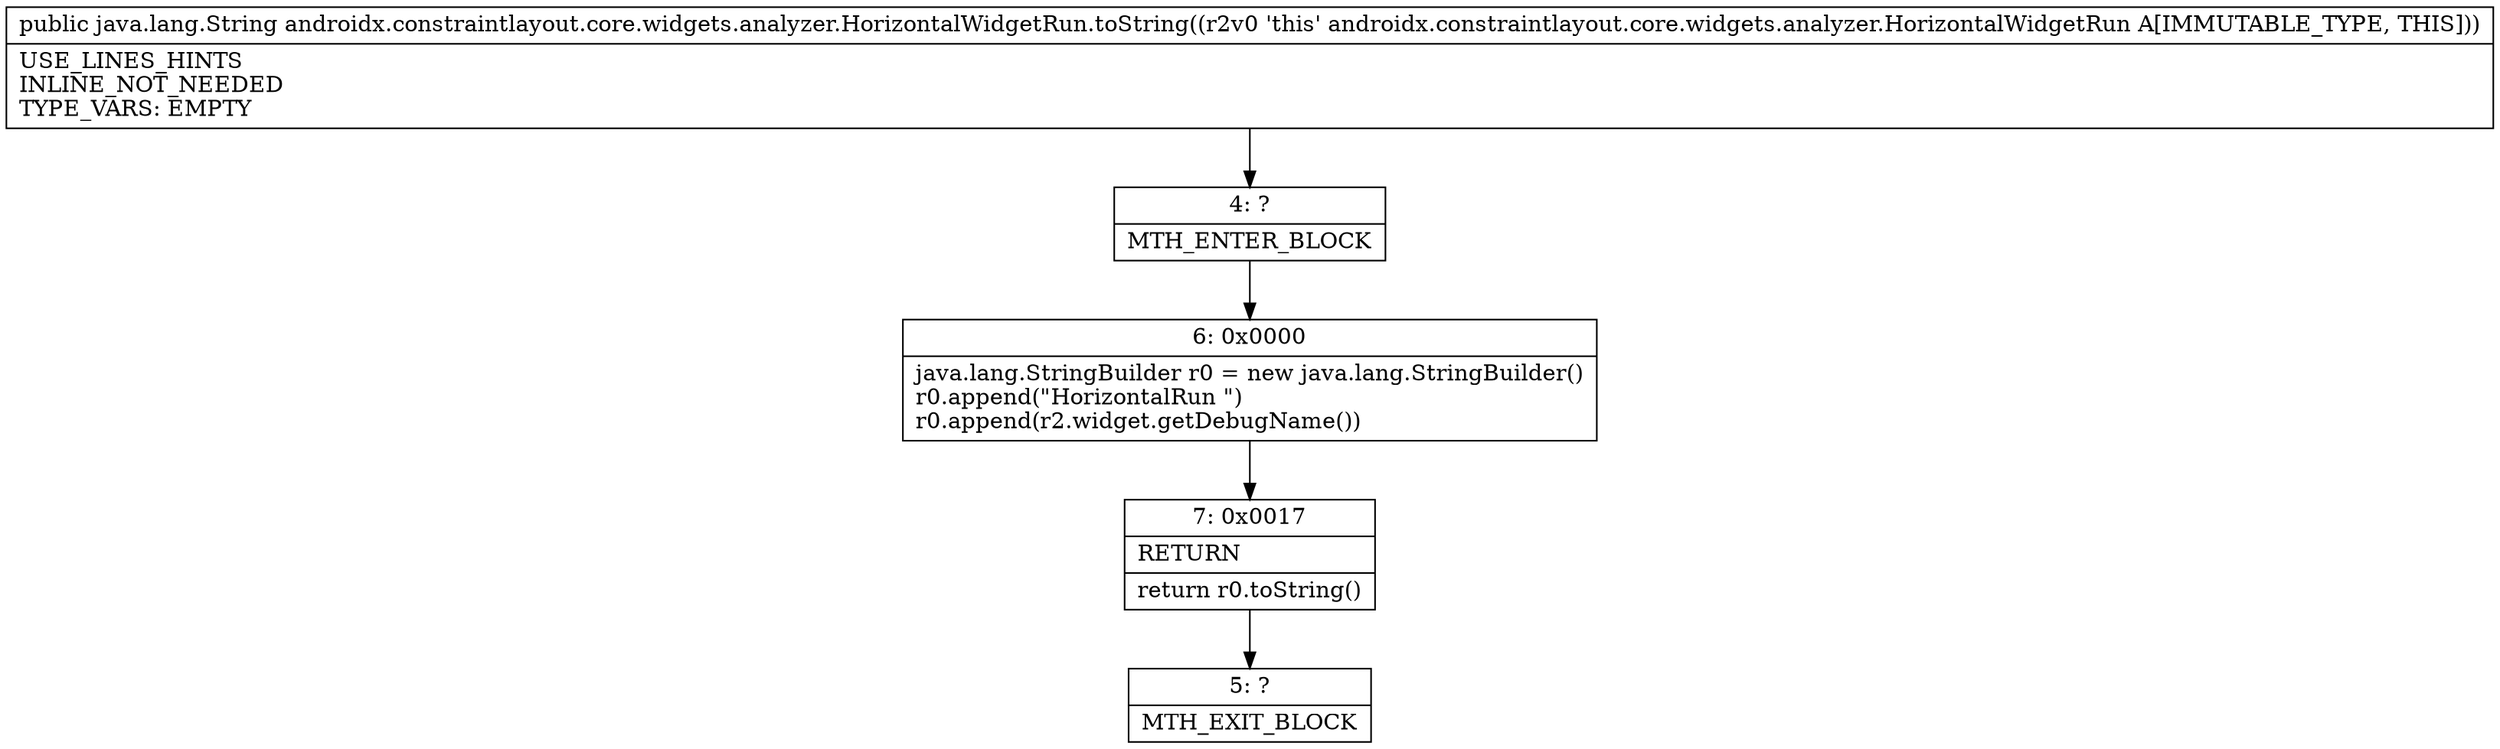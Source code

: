 digraph "CFG forandroidx.constraintlayout.core.widgets.analyzer.HorizontalWidgetRun.toString()Ljava\/lang\/String;" {
Node_4 [shape=record,label="{4\:\ ?|MTH_ENTER_BLOCK\l}"];
Node_6 [shape=record,label="{6\:\ 0x0000|java.lang.StringBuilder r0 = new java.lang.StringBuilder()\lr0.append(\"HorizontalRun \")\lr0.append(r2.widget.getDebugName())\l}"];
Node_7 [shape=record,label="{7\:\ 0x0017|RETURN\l|return r0.toString()\l}"];
Node_5 [shape=record,label="{5\:\ ?|MTH_EXIT_BLOCK\l}"];
MethodNode[shape=record,label="{public java.lang.String androidx.constraintlayout.core.widgets.analyzer.HorizontalWidgetRun.toString((r2v0 'this' androidx.constraintlayout.core.widgets.analyzer.HorizontalWidgetRun A[IMMUTABLE_TYPE, THIS]))  | USE_LINES_HINTS\lINLINE_NOT_NEEDED\lTYPE_VARS: EMPTY\l}"];
MethodNode -> Node_4;Node_4 -> Node_6;
Node_6 -> Node_7;
Node_7 -> Node_5;
}

